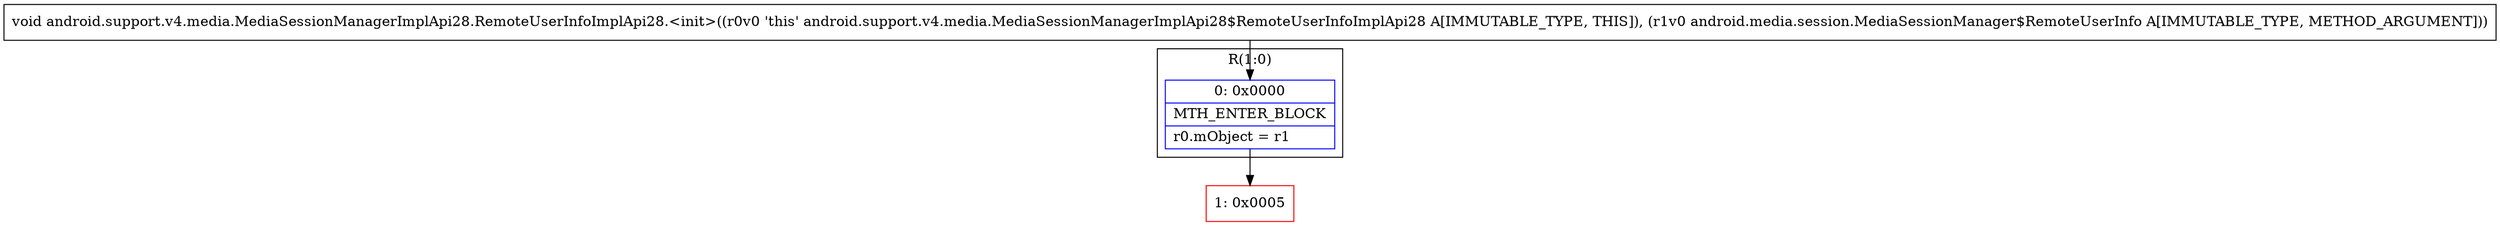 digraph "CFG forandroid.support.v4.media.MediaSessionManagerImplApi28.RemoteUserInfoImplApi28.\<init\>(Landroid\/media\/session\/MediaSessionManager$RemoteUserInfo;)V" {
subgraph cluster_Region_334140564 {
label = "R(1:0)";
node [shape=record,color=blue];
Node_0 [shape=record,label="{0\:\ 0x0000|MTH_ENTER_BLOCK\l|r0.mObject = r1\l}"];
}
Node_1 [shape=record,color=red,label="{1\:\ 0x0005}"];
MethodNode[shape=record,label="{void android.support.v4.media.MediaSessionManagerImplApi28.RemoteUserInfoImplApi28.\<init\>((r0v0 'this' android.support.v4.media.MediaSessionManagerImplApi28$RemoteUserInfoImplApi28 A[IMMUTABLE_TYPE, THIS]), (r1v0 android.media.session.MediaSessionManager$RemoteUserInfo A[IMMUTABLE_TYPE, METHOD_ARGUMENT])) }"];
MethodNode -> Node_0;
Node_0 -> Node_1;
}

